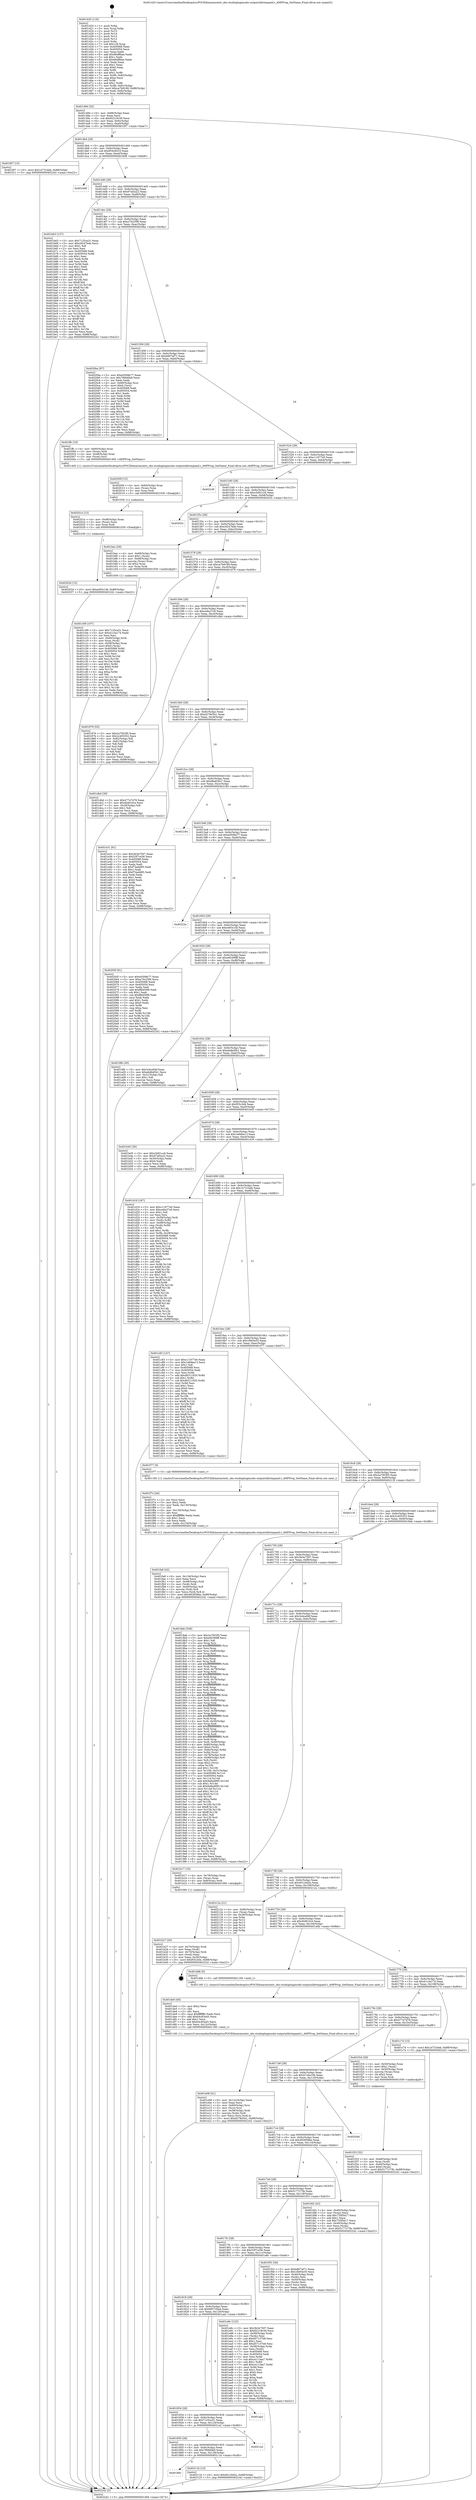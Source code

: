 digraph "0x401420" {
  label = "0x401420 (/mnt/c/Users/mathe/Desktop/tcc/POCII/binaries/extr_obs-studiopluginsobs-outputslibrtmpamf.c_AMFProp_SetName_Final-ollvm.out::main(0))"
  labelloc = "t"
  node[shape=record]

  Entry [label="",width=0.3,height=0.3,shape=circle,fillcolor=black,style=filled]
  "0x401494" [label="{
     0x401494 [32]\l
     | [instrs]\l
     &nbsp;&nbsp;0x401494 \<+6\>: mov -0x88(%rbp),%eax\l
     &nbsp;&nbsp;0x40149a \<+2\>: mov %eax,%ecx\l
     &nbsp;&nbsp;0x40149c \<+6\>: sub $0x92219c39,%ecx\l
     &nbsp;&nbsp;0x4014a2 \<+6\>: mov %eax,-0x9c(%rbp)\l
     &nbsp;&nbsp;0x4014a8 \<+6\>: mov %ecx,-0xa0(%rbp)\l
     &nbsp;&nbsp;0x4014ae \<+6\>: je 0000000000401f07 \<main+0xae7\>\l
  }"]
  "0x401f07" [label="{
     0x401f07 [15]\l
     | [instrs]\l
     &nbsp;&nbsp;0x401f07 \<+10\>: movl $0x1e731beb,-0x88(%rbp)\l
     &nbsp;&nbsp;0x401f11 \<+5\>: jmp 0000000000402242 \<main+0xe22\>\l
  }"]
  "0x4014b4" [label="{
     0x4014b4 [28]\l
     | [instrs]\l
     &nbsp;&nbsp;0x4014b4 \<+5\>: jmp 00000000004014b9 \<main+0x99\>\l
     &nbsp;&nbsp;0x4014b9 \<+6\>: mov -0x9c(%rbp),%eax\l
     &nbsp;&nbsp;0x4014bf \<+5\>: sub $0x954c8410,%eax\l
     &nbsp;&nbsp;0x4014c4 \<+6\>: mov %eax,-0xa4(%rbp)\l
     &nbsp;&nbsp;0x4014ca \<+6\>: je 0000000000401b08 \<main+0x6e8\>\l
  }"]
  Exit [label="",width=0.3,height=0.3,shape=circle,fillcolor=black,style=filled,peripheries=2]
  "0x401b08" [label="{
     0x401b08\l
  }", style=dashed]
  "0x4014d0" [label="{
     0x4014d0 [28]\l
     | [instrs]\l
     &nbsp;&nbsp;0x4014d0 \<+5\>: jmp 00000000004014d5 \<main+0xb5\>\l
     &nbsp;&nbsp;0x4014d5 \<+6\>: mov -0x9c(%rbp),%eax\l
     &nbsp;&nbsp;0x4014db \<+5\>: sub $0x97af2a22,%eax\l
     &nbsp;&nbsp;0x4014e0 \<+6\>: mov %eax,-0xa8(%rbp)\l
     &nbsp;&nbsp;0x4014e6 \<+6\>: je 0000000000401b63 \<main+0x743\>\l
  }"]
  "0x40186c" [label="{
     0x40186c\l
  }", style=dashed]
  "0x401b63" [label="{
     0x401b63 [137]\l
     | [instrs]\l
     &nbsp;&nbsp;0x401b63 \<+5\>: mov $0x7125ce31,%eax\l
     &nbsp;&nbsp;0x401b68 \<+5\>: mov $0xc9247bde,%ecx\l
     &nbsp;&nbsp;0x401b6d \<+2\>: mov $0x1,%dl\l
     &nbsp;&nbsp;0x401b6f \<+2\>: xor %esi,%esi\l
     &nbsp;&nbsp;0x401b71 \<+7\>: mov 0x405068,%edi\l
     &nbsp;&nbsp;0x401b78 \<+8\>: mov 0x405054,%r8d\l
     &nbsp;&nbsp;0x401b80 \<+3\>: sub $0x1,%esi\l
     &nbsp;&nbsp;0x401b83 \<+3\>: mov %edi,%r9d\l
     &nbsp;&nbsp;0x401b86 \<+3\>: add %esi,%r9d\l
     &nbsp;&nbsp;0x401b89 \<+4\>: imul %r9d,%edi\l
     &nbsp;&nbsp;0x401b8d \<+3\>: and $0x1,%edi\l
     &nbsp;&nbsp;0x401b90 \<+3\>: cmp $0x0,%edi\l
     &nbsp;&nbsp;0x401b93 \<+4\>: sete %r10b\l
     &nbsp;&nbsp;0x401b97 \<+4\>: cmp $0xa,%r8d\l
     &nbsp;&nbsp;0x401b9b \<+4\>: setl %r11b\l
     &nbsp;&nbsp;0x401b9f \<+3\>: mov %r10b,%bl\l
     &nbsp;&nbsp;0x401ba2 \<+3\>: xor $0xff,%bl\l
     &nbsp;&nbsp;0x401ba5 \<+3\>: mov %r11b,%r14b\l
     &nbsp;&nbsp;0x401ba8 \<+4\>: xor $0xff,%r14b\l
     &nbsp;&nbsp;0x401bac \<+3\>: xor $0x1,%dl\l
     &nbsp;&nbsp;0x401baf \<+3\>: mov %bl,%r15b\l
     &nbsp;&nbsp;0x401bb2 \<+4\>: and $0xff,%r15b\l
     &nbsp;&nbsp;0x401bb6 \<+3\>: and %dl,%r10b\l
     &nbsp;&nbsp;0x401bb9 \<+3\>: mov %r14b,%r12b\l
     &nbsp;&nbsp;0x401bbc \<+4\>: and $0xff,%r12b\l
     &nbsp;&nbsp;0x401bc0 \<+3\>: and %dl,%r11b\l
     &nbsp;&nbsp;0x401bc3 \<+3\>: or %r10b,%r15b\l
     &nbsp;&nbsp;0x401bc6 \<+3\>: or %r11b,%r12b\l
     &nbsp;&nbsp;0x401bc9 \<+3\>: xor %r12b,%r15b\l
     &nbsp;&nbsp;0x401bcc \<+3\>: or %r14b,%bl\l
     &nbsp;&nbsp;0x401bcf \<+3\>: xor $0xff,%bl\l
     &nbsp;&nbsp;0x401bd2 \<+3\>: or $0x1,%dl\l
     &nbsp;&nbsp;0x401bd5 \<+2\>: and %dl,%bl\l
     &nbsp;&nbsp;0x401bd7 \<+3\>: or %bl,%r15b\l
     &nbsp;&nbsp;0x401bda \<+4\>: test $0x1,%r15b\l
     &nbsp;&nbsp;0x401bde \<+3\>: cmovne %ecx,%eax\l
     &nbsp;&nbsp;0x401be1 \<+6\>: mov %eax,-0x88(%rbp)\l
     &nbsp;&nbsp;0x401be7 \<+5\>: jmp 0000000000402242 \<main+0xe22\>\l
  }"]
  "0x4014ec" [label="{
     0x4014ec [28]\l
     | [instrs]\l
     &nbsp;&nbsp;0x4014ec \<+5\>: jmp 00000000004014f1 \<main+0xd1\>\l
     &nbsp;&nbsp;0x4014f1 \<+6\>: mov -0x9c(%rbp),%eax\l
     &nbsp;&nbsp;0x4014f7 \<+5\>: sub $0xa70c25f6,%eax\l
     &nbsp;&nbsp;0x4014fc \<+6\>: mov %eax,-0xac(%rbp)\l
     &nbsp;&nbsp;0x401502 \<+6\>: je 00000000004020ba \<main+0xc9a\>\l
  }"]
  "0x40211b" [label="{
     0x40211b [15]\l
     | [instrs]\l
     &nbsp;&nbsp;0x40211b \<+10\>: movl $0x401c0d2a,-0x88(%rbp)\l
     &nbsp;&nbsp;0x402125 \<+5\>: jmp 0000000000402242 \<main+0xe22\>\l
  }"]
  "0x4020ba" [label="{
     0x4020ba [97]\l
     | [instrs]\l
     &nbsp;&nbsp;0x4020ba \<+5\>: mov $0xe0508e77,%eax\l
     &nbsp;&nbsp;0x4020bf \<+5\>: mov $0x789b6fa9,%ecx\l
     &nbsp;&nbsp;0x4020c4 \<+2\>: xor %edx,%edx\l
     &nbsp;&nbsp;0x4020c6 \<+4\>: mov -0x80(%rbp),%rsi\l
     &nbsp;&nbsp;0x4020ca \<+6\>: movl $0x0,(%rsi)\l
     &nbsp;&nbsp;0x4020d0 \<+7\>: mov 0x405068,%edi\l
     &nbsp;&nbsp;0x4020d7 \<+8\>: mov 0x405054,%r8d\l
     &nbsp;&nbsp;0x4020df \<+3\>: sub $0x1,%edx\l
     &nbsp;&nbsp;0x4020e2 \<+3\>: mov %edi,%r9d\l
     &nbsp;&nbsp;0x4020e5 \<+3\>: add %edx,%r9d\l
     &nbsp;&nbsp;0x4020e8 \<+4\>: imul %r9d,%edi\l
     &nbsp;&nbsp;0x4020ec \<+3\>: and $0x1,%edi\l
     &nbsp;&nbsp;0x4020ef \<+3\>: cmp $0x0,%edi\l
     &nbsp;&nbsp;0x4020f2 \<+4\>: sete %r10b\l
     &nbsp;&nbsp;0x4020f6 \<+4\>: cmp $0xa,%r8d\l
     &nbsp;&nbsp;0x4020fa \<+4\>: setl %r11b\l
     &nbsp;&nbsp;0x4020fe \<+3\>: mov %r10b,%bl\l
     &nbsp;&nbsp;0x402101 \<+3\>: and %r11b,%bl\l
     &nbsp;&nbsp;0x402104 \<+3\>: xor %r11b,%r10b\l
     &nbsp;&nbsp;0x402107 \<+3\>: or %r10b,%bl\l
     &nbsp;&nbsp;0x40210a \<+3\>: test $0x1,%bl\l
     &nbsp;&nbsp;0x40210d \<+3\>: cmovne %ecx,%eax\l
     &nbsp;&nbsp;0x402110 \<+6\>: mov %eax,-0x88(%rbp)\l
     &nbsp;&nbsp;0x402116 \<+5\>: jmp 0000000000402242 \<main+0xe22\>\l
  }"]
  "0x401508" [label="{
     0x401508 [28]\l
     | [instrs]\l
     &nbsp;&nbsp;0x401508 \<+5\>: jmp 000000000040150d \<main+0xed\>\l
     &nbsp;&nbsp;0x40150d \<+6\>: mov -0x9c(%rbp),%eax\l
     &nbsp;&nbsp;0x401513 \<+5\>: sub $0xb807af71,%eax\l
     &nbsp;&nbsp;0x401518 \<+6\>: mov %eax,-0xb0(%rbp)\l
     &nbsp;&nbsp;0x40151e \<+6\>: je 0000000000401ffc \<main+0xbdc\>\l
  }"]
  "0x401850" [label="{
     0x401850 [28]\l
     | [instrs]\l
     &nbsp;&nbsp;0x401850 \<+5\>: jmp 0000000000401855 \<main+0x435\>\l
     &nbsp;&nbsp;0x401855 \<+6\>: mov -0x9c(%rbp),%eax\l
     &nbsp;&nbsp;0x40185b \<+5\>: sub $0x789b6fa9,%eax\l
     &nbsp;&nbsp;0x401860 \<+6\>: mov %eax,-0x128(%rbp)\l
     &nbsp;&nbsp;0x401866 \<+6\>: je 000000000040211b \<main+0xcfb\>\l
  }"]
  "0x401ffc" [label="{
     0x401ffc [19]\l
     | [instrs]\l
     &nbsp;&nbsp;0x401ffc \<+4\>: mov -0x60(%rbp),%rax\l
     &nbsp;&nbsp;0x402000 \<+3\>: mov (%rax),%rdi\l
     &nbsp;&nbsp;0x402003 \<+4\>: mov -0x48(%rbp),%rax\l
     &nbsp;&nbsp;0x402007 \<+3\>: mov (%rax),%rsi\l
     &nbsp;&nbsp;0x40200a \<+5\>: call 0000000000401400 \<AMFProp_SetName\>\l
     | [calls]\l
     &nbsp;&nbsp;0x401400 \{1\} (/mnt/c/Users/mathe/Desktop/tcc/POCII/binaries/extr_obs-studiopluginsobs-outputslibrtmpamf.c_AMFProp_SetName_Final-ollvm.out::AMFProp_SetName)\l
  }"]
  "0x401524" [label="{
     0x401524 [28]\l
     | [instrs]\l
     &nbsp;&nbsp;0x401524 \<+5\>: jmp 0000000000401529 \<main+0x109\>\l
     &nbsp;&nbsp;0x401529 \<+6\>: mov -0x9c(%rbp),%eax\l
     &nbsp;&nbsp;0x40152f \<+5\>: sub $0xc11977e0,%eax\l
     &nbsp;&nbsp;0x401534 \<+6\>: mov %eax,-0xb4(%rbp)\l
     &nbsp;&nbsp;0x40153a \<+6\>: je 00000000004021df \<main+0xdbf\>\l
  }"]
  "0x4021a2" [label="{
     0x4021a2\l
  }", style=dashed]
  "0x4021df" [label="{
     0x4021df\l
  }", style=dashed]
  "0x401540" [label="{
     0x401540 [28]\l
     | [instrs]\l
     &nbsp;&nbsp;0x401540 \<+5\>: jmp 0000000000401545 \<main+0x125\>\l
     &nbsp;&nbsp;0x401545 \<+6\>: mov -0x9c(%rbp),%eax\l
     &nbsp;&nbsp;0x40154b \<+5\>: sub $0xc5d01cc6,%eax\l
     &nbsp;&nbsp;0x401550 \<+6\>: mov %eax,-0xb8(%rbp)\l
     &nbsp;&nbsp;0x401556 \<+6\>: je 000000000040203c \<main+0xc1c\>\l
  }"]
  "0x401834" [label="{
     0x401834 [28]\l
     | [instrs]\l
     &nbsp;&nbsp;0x401834 \<+5\>: jmp 0000000000401839 \<main+0x419\>\l
     &nbsp;&nbsp;0x401839 \<+6\>: mov -0x9c(%rbp),%eax\l
     &nbsp;&nbsp;0x40183f \<+5\>: sub $0x7125ce31,%eax\l
     &nbsp;&nbsp;0x401844 \<+6\>: mov %eax,-0x124(%rbp)\l
     &nbsp;&nbsp;0x40184a \<+6\>: je 00000000004021a2 \<main+0xd82\>\l
  }"]
  "0x40203c" [label="{
     0x40203c\l
  }", style=dashed]
  "0x40155c" [label="{
     0x40155c [28]\l
     | [instrs]\l
     &nbsp;&nbsp;0x40155c \<+5\>: jmp 0000000000401561 \<main+0x141\>\l
     &nbsp;&nbsp;0x401561 \<+6\>: mov -0x9c(%rbp),%eax\l
     &nbsp;&nbsp;0x401567 \<+5\>: sub $0xc9247bde,%eax\l
     &nbsp;&nbsp;0x40156c \<+6\>: mov %eax,-0xbc(%rbp)\l
     &nbsp;&nbsp;0x401572 \<+6\>: je 0000000000401bec \<main+0x7cc\>\l
  }"]
  "0x401aa2" [label="{
     0x401aa2\l
  }", style=dashed]
  "0x401bec" [label="{
     0x401bec [29]\l
     | [instrs]\l
     &nbsp;&nbsp;0x401bec \<+4\>: mov -0x68(%rbp),%rax\l
     &nbsp;&nbsp;0x401bf0 \<+6\>: movl $0x1,(%rax)\l
     &nbsp;&nbsp;0x401bf6 \<+4\>: mov -0x68(%rbp),%rax\l
     &nbsp;&nbsp;0x401bfa \<+3\>: movslq (%rax),%rax\l
     &nbsp;&nbsp;0x401bfd \<+4\>: shl $0x2,%rax\l
     &nbsp;&nbsp;0x401c01 \<+3\>: mov %rax,%rdi\l
     &nbsp;&nbsp;0x401c04 \<+5\>: call 0000000000401050 \<malloc@plt\>\l
     | [calls]\l
     &nbsp;&nbsp;0x401050 \{1\} (unknown)\l
  }"]
  "0x401578" [label="{
     0x401578 [28]\l
     | [instrs]\l
     &nbsp;&nbsp;0x401578 \<+5\>: jmp 000000000040157d \<main+0x15d\>\l
     &nbsp;&nbsp;0x40157d \<+6\>: mov -0x9c(%rbp),%eax\l
     &nbsp;&nbsp;0x401583 \<+5\>: sub $0xca7b9189,%eax\l
     &nbsp;&nbsp;0x401588 \<+6\>: mov %eax,-0xc0(%rbp)\l
     &nbsp;&nbsp;0x40158e \<+6\>: je 0000000000401876 \<main+0x456\>\l
  }"]
  "0x40202d" [label="{
     0x40202d [15]\l
     | [instrs]\l
     &nbsp;&nbsp;0x40202d \<+10\>: movl $0xe493c1fd,-0x88(%rbp)\l
     &nbsp;&nbsp;0x402037 \<+5\>: jmp 0000000000402242 \<main+0xe22\>\l
  }"]
  "0x401876" [label="{
     0x401876 [53]\l
     | [instrs]\l
     &nbsp;&nbsp;0x401876 \<+5\>: mov $0x2a7953f5,%eax\l
     &nbsp;&nbsp;0x40187b \<+5\>: mov $0x2c405352,%ecx\l
     &nbsp;&nbsp;0x401880 \<+6\>: mov -0x82(%rbp),%dl\l
     &nbsp;&nbsp;0x401886 \<+7\>: mov -0x81(%rbp),%sil\l
     &nbsp;&nbsp;0x40188d \<+3\>: mov %dl,%dil\l
     &nbsp;&nbsp;0x401890 \<+3\>: and %sil,%dil\l
     &nbsp;&nbsp;0x401893 \<+3\>: xor %sil,%dl\l
     &nbsp;&nbsp;0x401896 \<+3\>: or %dl,%dil\l
     &nbsp;&nbsp;0x401899 \<+4\>: test $0x1,%dil\l
     &nbsp;&nbsp;0x40189d \<+3\>: cmovne %ecx,%eax\l
     &nbsp;&nbsp;0x4018a0 \<+6\>: mov %eax,-0x88(%rbp)\l
     &nbsp;&nbsp;0x4018a6 \<+5\>: jmp 0000000000402242 \<main+0xe22\>\l
  }"]
  "0x401594" [label="{
     0x401594 [28]\l
     | [instrs]\l
     &nbsp;&nbsp;0x401594 \<+5\>: jmp 0000000000401599 \<main+0x179\>\l
     &nbsp;&nbsp;0x401599 \<+6\>: mov -0x9c(%rbp),%eax\l
     &nbsp;&nbsp;0x40159f \<+5\>: sub $0xce6a37c6,%eax\l
     &nbsp;&nbsp;0x4015a4 \<+6\>: mov %eax,-0xc4(%rbp)\l
     &nbsp;&nbsp;0x4015aa \<+6\>: je 0000000000401dbd \<main+0x99d\>\l
  }"]
  "0x402242" [label="{
     0x402242 [5]\l
     | [instrs]\l
     &nbsp;&nbsp;0x402242 \<+5\>: jmp 0000000000401494 \<main+0x74\>\l
  }"]
  "0x401420" [label="{
     0x401420 [116]\l
     | [instrs]\l
     &nbsp;&nbsp;0x401420 \<+1\>: push %rbp\l
     &nbsp;&nbsp;0x401421 \<+3\>: mov %rsp,%rbp\l
     &nbsp;&nbsp;0x401424 \<+2\>: push %r15\l
     &nbsp;&nbsp;0x401426 \<+2\>: push %r14\l
     &nbsp;&nbsp;0x401428 \<+2\>: push %r13\l
     &nbsp;&nbsp;0x40142a \<+2\>: push %r12\l
     &nbsp;&nbsp;0x40142c \<+1\>: push %rbx\l
     &nbsp;&nbsp;0x40142d \<+7\>: sub $0x128,%rsp\l
     &nbsp;&nbsp;0x401434 \<+7\>: mov 0x405068,%eax\l
     &nbsp;&nbsp;0x40143b \<+7\>: mov 0x405054,%ecx\l
     &nbsp;&nbsp;0x401442 \<+2\>: mov %eax,%edx\l
     &nbsp;&nbsp;0x401444 \<+6\>: add $0x66dff4ae,%edx\l
     &nbsp;&nbsp;0x40144a \<+3\>: sub $0x1,%edx\l
     &nbsp;&nbsp;0x40144d \<+6\>: sub $0x66dff4ae,%edx\l
     &nbsp;&nbsp;0x401453 \<+3\>: imul %edx,%eax\l
     &nbsp;&nbsp;0x401456 \<+3\>: and $0x1,%eax\l
     &nbsp;&nbsp;0x401459 \<+3\>: cmp $0x0,%eax\l
     &nbsp;&nbsp;0x40145c \<+4\>: sete %r8b\l
     &nbsp;&nbsp;0x401460 \<+4\>: and $0x1,%r8b\l
     &nbsp;&nbsp;0x401464 \<+7\>: mov %r8b,-0x82(%rbp)\l
     &nbsp;&nbsp;0x40146b \<+3\>: cmp $0xa,%ecx\l
     &nbsp;&nbsp;0x40146e \<+4\>: setl %r8b\l
     &nbsp;&nbsp;0x401472 \<+4\>: and $0x1,%r8b\l
     &nbsp;&nbsp;0x401476 \<+7\>: mov %r8b,-0x81(%rbp)\l
     &nbsp;&nbsp;0x40147d \<+10\>: movl $0xca7b9189,-0x88(%rbp)\l
     &nbsp;&nbsp;0x401487 \<+6\>: mov %edi,-0x8c(%rbp)\l
     &nbsp;&nbsp;0x40148d \<+7\>: mov %rsi,-0x98(%rbp)\l
  }"]
  "0x40201e" [label="{
     0x40201e [15]\l
     | [instrs]\l
     &nbsp;&nbsp;0x40201e \<+4\>: mov -0x48(%rbp),%rax\l
     &nbsp;&nbsp;0x402022 \<+3\>: mov (%rax),%rax\l
     &nbsp;&nbsp;0x402025 \<+3\>: mov %rax,%rdi\l
     &nbsp;&nbsp;0x402028 \<+5\>: call 0000000000401030 \<free@plt\>\l
     | [calls]\l
     &nbsp;&nbsp;0x401030 \{1\} (unknown)\l
  }"]
  "0x401dbd" [label="{
     0x401dbd [30]\l
     | [instrs]\l
     &nbsp;&nbsp;0x401dbd \<+5\>: mov $0x477e7d78,%eax\l
     &nbsp;&nbsp;0x401dc2 \<+5\>: mov $0x40d01fc4,%ecx\l
     &nbsp;&nbsp;0x401dc7 \<+3\>: mov -0x29(%rbp),%dl\l
     &nbsp;&nbsp;0x401dca \<+3\>: test $0x1,%dl\l
     &nbsp;&nbsp;0x401dcd \<+3\>: cmovne %ecx,%eax\l
     &nbsp;&nbsp;0x401dd0 \<+6\>: mov %eax,-0x88(%rbp)\l
     &nbsp;&nbsp;0x401dd6 \<+5\>: jmp 0000000000402242 \<main+0xe22\>\l
  }"]
  "0x4015b0" [label="{
     0x4015b0 [28]\l
     | [instrs]\l
     &nbsp;&nbsp;0x4015b0 \<+5\>: jmp 00000000004015b5 \<main+0x195\>\l
     &nbsp;&nbsp;0x4015b5 \<+6\>: mov -0x9c(%rbp),%eax\l
     &nbsp;&nbsp;0x4015bb \<+5\>: sub $0xd278d341,%eax\l
     &nbsp;&nbsp;0x4015c0 \<+6\>: mov %eax,-0xc8(%rbp)\l
     &nbsp;&nbsp;0x4015c6 \<+6\>: je 0000000000401e31 \<main+0xa11\>\l
  }"]
  "0x40200f" [label="{
     0x40200f [15]\l
     | [instrs]\l
     &nbsp;&nbsp;0x40200f \<+4\>: mov -0x60(%rbp),%rax\l
     &nbsp;&nbsp;0x402013 \<+3\>: mov (%rax),%rax\l
     &nbsp;&nbsp;0x402016 \<+3\>: mov %rax,%rdi\l
     &nbsp;&nbsp;0x402019 \<+5\>: call 0000000000401030 \<free@plt\>\l
     | [calls]\l
     &nbsp;&nbsp;0x401030 \{1\} (unknown)\l
  }"]
  "0x401e31" [label="{
     0x401e31 [91]\l
     | [instrs]\l
     &nbsp;&nbsp;0x401e31 \<+5\>: mov $0x3b3e7597,%eax\l
     &nbsp;&nbsp;0x401e36 \<+5\>: mov $0x53f7c436,%ecx\l
     &nbsp;&nbsp;0x401e3b \<+7\>: mov 0x405068,%edx\l
     &nbsp;&nbsp;0x401e42 \<+7\>: mov 0x405054,%esi\l
     &nbsp;&nbsp;0x401e49 \<+2\>: mov %edx,%edi\l
     &nbsp;&nbsp;0x401e4b \<+6\>: sub $0xf74add95,%edi\l
     &nbsp;&nbsp;0x401e51 \<+3\>: sub $0x1,%edi\l
     &nbsp;&nbsp;0x401e54 \<+6\>: add $0xf74add95,%edi\l
     &nbsp;&nbsp;0x401e5a \<+3\>: imul %edi,%edx\l
     &nbsp;&nbsp;0x401e5d \<+3\>: and $0x1,%edx\l
     &nbsp;&nbsp;0x401e60 \<+3\>: cmp $0x0,%edx\l
     &nbsp;&nbsp;0x401e63 \<+4\>: sete %r8b\l
     &nbsp;&nbsp;0x401e67 \<+3\>: cmp $0xa,%esi\l
     &nbsp;&nbsp;0x401e6a \<+4\>: setl %r9b\l
     &nbsp;&nbsp;0x401e6e \<+3\>: mov %r8b,%r10b\l
     &nbsp;&nbsp;0x401e71 \<+3\>: and %r9b,%r10b\l
     &nbsp;&nbsp;0x401e74 \<+3\>: xor %r9b,%r8b\l
     &nbsp;&nbsp;0x401e77 \<+3\>: or %r8b,%r10b\l
     &nbsp;&nbsp;0x401e7a \<+4\>: test $0x1,%r10b\l
     &nbsp;&nbsp;0x401e7e \<+3\>: cmovne %ecx,%eax\l
     &nbsp;&nbsp;0x401e81 \<+6\>: mov %eax,-0x88(%rbp)\l
     &nbsp;&nbsp;0x401e87 \<+5\>: jmp 0000000000402242 \<main+0xe22\>\l
  }"]
  "0x4015cc" [label="{
     0x4015cc [28]\l
     | [instrs]\l
     &nbsp;&nbsp;0x4015cc \<+5\>: jmp 00000000004015d1 \<main+0x1b1\>\l
     &nbsp;&nbsp;0x4015d1 \<+6\>: mov -0x9c(%rbp),%eax\l
     &nbsp;&nbsp;0x4015d7 \<+5\>: sub $0xd6a63bc7,%eax\l
     &nbsp;&nbsp;0x4015dc \<+6\>: mov %eax,-0xcc(%rbp)\l
     &nbsp;&nbsp;0x4015e2 \<+6\>: je 0000000000402184 \<main+0xd64\>\l
  }"]
  "0x401fa8" [label="{
     0x401fa8 [42]\l
     | [instrs]\l
     &nbsp;&nbsp;0x401fa8 \<+6\>: mov -0x134(%rbp),%ecx\l
     &nbsp;&nbsp;0x401fae \<+3\>: imul %eax,%ecx\l
     &nbsp;&nbsp;0x401fb1 \<+4\>: mov -0x48(%rbp),%rdi\l
     &nbsp;&nbsp;0x401fb5 \<+3\>: mov (%rdi),%rdi\l
     &nbsp;&nbsp;0x401fb8 \<+4\>: mov -0x40(%rbp),%r8\l
     &nbsp;&nbsp;0x401fbc \<+3\>: movslq (%r8),%r8\l
     &nbsp;&nbsp;0x401fbf \<+4\>: mov %ecx,(%rdi,%r8,4)\l
     &nbsp;&nbsp;0x401fc3 \<+10\>: movl $0x492858be,-0x88(%rbp)\l
     &nbsp;&nbsp;0x401fcd \<+5\>: jmp 0000000000402242 \<main+0xe22\>\l
  }"]
  "0x402184" [label="{
     0x402184\l
  }", style=dashed]
  "0x4015e8" [label="{
     0x4015e8 [28]\l
     | [instrs]\l
     &nbsp;&nbsp;0x4015e8 \<+5\>: jmp 00000000004015ed \<main+0x1cd\>\l
     &nbsp;&nbsp;0x4015ed \<+6\>: mov -0x9c(%rbp),%eax\l
     &nbsp;&nbsp;0x4015f3 \<+5\>: sub $0xe0508e77,%eax\l
     &nbsp;&nbsp;0x4015f8 \<+6\>: mov %eax,-0xd0(%rbp)\l
     &nbsp;&nbsp;0x4015fe \<+6\>: je 000000000040222e \<main+0xe0e\>\l
  }"]
  "0x401f7c" [label="{
     0x401f7c [44]\l
     | [instrs]\l
     &nbsp;&nbsp;0x401f7c \<+2\>: xor %ecx,%ecx\l
     &nbsp;&nbsp;0x401f7e \<+5\>: mov $0x2,%edx\l
     &nbsp;&nbsp;0x401f83 \<+6\>: mov %edx,-0x130(%rbp)\l
     &nbsp;&nbsp;0x401f89 \<+1\>: cltd\l
     &nbsp;&nbsp;0x401f8a \<+6\>: mov -0x130(%rbp),%esi\l
     &nbsp;&nbsp;0x401f90 \<+2\>: idiv %esi\l
     &nbsp;&nbsp;0x401f92 \<+6\>: imul $0xfffffffe,%edx,%edx\l
     &nbsp;&nbsp;0x401f98 \<+3\>: sub $0x1,%ecx\l
     &nbsp;&nbsp;0x401f9b \<+2\>: sub %ecx,%edx\l
     &nbsp;&nbsp;0x401f9d \<+6\>: mov %edx,-0x134(%rbp)\l
     &nbsp;&nbsp;0x401fa3 \<+5\>: call 0000000000401160 \<next_i\>\l
     | [calls]\l
     &nbsp;&nbsp;0x401160 \{1\} (/mnt/c/Users/mathe/Desktop/tcc/POCII/binaries/extr_obs-studiopluginsobs-outputslibrtmpamf.c_AMFProp_SetName_Final-ollvm.out::next_i)\l
  }"]
  "0x40222e" [label="{
     0x40222e\l
  }", style=dashed]
  "0x401604" [label="{
     0x401604 [28]\l
     | [instrs]\l
     &nbsp;&nbsp;0x401604 \<+5\>: jmp 0000000000401609 \<main+0x1e9\>\l
     &nbsp;&nbsp;0x401609 \<+6\>: mov -0x9c(%rbp),%eax\l
     &nbsp;&nbsp;0x40160f \<+5\>: sub $0xe493c1fd,%eax\l
     &nbsp;&nbsp;0x401614 \<+6\>: mov %eax,-0xd4(%rbp)\l
     &nbsp;&nbsp;0x40161a \<+6\>: je 000000000040205f \<main+0xc3f\>\l
  }"]
  "0x401f33" [label="{
     0x401f33 [32]\l
     | [instrs]\l
     &nbsp;&nbsp;0x401f33 \<+4\>: mov -0x48(%rbp),%rdi\l
     &nbsp;&nbsp;0x401f37 \<+3\>: mov %rax,(%rdi)\l
     &nbsp;&nbsp;0x401f3a \<+4\>: mov -0x40(%rbp),%rax\l
     &nbsp;&nbsp;0x401f3e \<+6\>: movl $0x0,(%rax)\l
     &nbsp;&nbsp;0x401f44 \<+10\>: movl $0x5177c73b,-0x88(%rbp)\l
     &nbsp;&nbsp;0x401f4e \<+5\>: jmp 0000000000402242 \<main+0xe22\>\l
  }"]
  "0x40205f" [label="{
     0x40205f [91]\l
     | [instrs]\l
     &nbsp;&nbsp;0x40205f \<+5\>: mov $0xe0508e77,%eax\l
     &nbsp;&nbsp;0x402064 \<+5\>: mov $0xa70c25f6,%ecx\l
     &nbsp;&nbsp;0x402069 \<+7\>: mov 0x405068,%edx\l
     &nbsp;&nbsp;0x402070 \<+7\>: mov 0x405054,%esi\l
     &nbsp;&nbsp;0x402077 \<+2\>: mov %edx,%edi\l
     &nbsp;&nbsp;0x402079 \<+6\>: add $0xffd450f6,%edi\l
     &nbsp;&nbsp;0x40207f \<+3\>: sub $0x1,%edi\l
     &nbsp;&nbsp;0x402082 \<+6\>: sub $0xffd450f6,%edi\l
     &nbsp;&nbsp;0x402088 \<+3\>: imul %edi,%edx\l
     &nbsp;&nbsp;0x40208b \<+3\>: and $0x1,%edx\l
     &nbsp;&nbsp;0x40208e \<+3\>: cmp $0x0,%edx\l
     &nbsp;&nbsp;0x402091 \<+4\>: sete %r8b\l
     &nbsp;&nbsp;0x402095 \<+3\>: cmp $0xa,%esi\l
     &nbsp;&nbsp;0x402098 \<+4\>: setl %r9b\l
     &nbsp;&nbsp;0x40209c \<+3\>: mov %r8b,%r10b\l
     &nbsp;&nbsp;0x40209f \<+3\>: and %r9b,%r10b\l
     &nbsp;&nbsp;0x4020a2 \<+3\>: xor %r9b,%r8b\l
     &nbsp;&nbsp;0x4020a5 \<+3\>: or %r8b,%r10b\l
     &nbsp;&nbsp;0x4020a8 \<+4\>: test $0x1,%r10b\l
     &nbsp;&nbsp;0x4020ac \<+3\>: cmovne %ecx,%eax\l
     &nbsp;&nbsp;0x4020af \<+6\>: mov %eax,-0x88(%rbp)\l
     &nbsp;&nbsp;0x4020b5 \<+5\>: jmp 0000000000402242 \<main+0xe22\>\l
  }"]
  "0x401620" [label="{
     0x401620 [28]\l
     | [instrs]\l
     &nbsp;&nbsp;0x401620 \<+5\>: jmp 0000000000401625 \<main+0x205\>\l
     &nbsp;&nbsp;0x401625 \<+6\>: mov -0x9c(%rbp),%eax\l
     &nbsp;&nbsp;0x40162b \<+5\>: sub $0xe60399ff,%eax\l
     &nbsp;&nbsp;0x401630 \<+6\>: mov %eax,-0xd8(%rbp)\l
     &nbsp;&nbsp;0x401636 \<+6\>: je 00000000004019fb \<main+0x5db\>\l
  }"]
  "0x401818" [label="{
     0x401818 [28]\l
     | [instrs]\l
     &nbsp;&nbsp;0x401818 \<+5\>: jmp 000000000040181d \<main+0x3fd\>\l
     &nbsp;&nbsp;0x40181d \<+6\>: mov -0x9c(%rbp),%eax\l
     &nbsp;&nbsp;0x401823 \<+5\>: sub $0x695720a4,%eax\l
     &nbsp;&nbsp;0x401828 \<+6\>: mov %eax,-0x120(%rbp)\l
     &nbsp;&nbsp;0x40182e \<+6\>: je 0000000000401aa2 \<main+0x682\>\l
  }"]
  "0x4019fb" [label="{
     0x4019fb [30]\l
     | [instrs]\l
     &nbsp;&nbsp;0x4019fb \<+5\>: mov $0x3cdce94f,%eax\l
     &nbsp;&nbsp;0x401a00 \<+5\>: mov $0xebdbd5b1,%ecx\l
     &nbsp;&nbsp;0x401a05 \<+3\>: mov -0x31(%rbp),%dl\l
     &nbsp;&nbsp;0x401a08 \<+3\>: test $0x1,%dl\l
     &nbsp;&nbsp;0x401a0b \<+3\>: cmovne %ecx,%eax\l
     &nbsp;&nbsp;0x401a0e \<+6\>: mov %eax,-0x88(%rbp)\l
     &nbsp;&nbsp;0x401a14 \<+5\>: jmp 0000000000402242 \<main+0xe22\>\l
  }"]
  "0x40163c" [label="{
     0x40163c [28]\l
     | [instrs]\l
     &nbsp;&nbsp;0x40163c \<+5\>: jmp 0000000000401641 \<main+0x221\>\l
     &nbsp;&nbsp;0x401641 \<+6\>: mov -0x9c(%rbp),%eax\l
     &nbsp;&nbsp;0x401647 \<+5\>: sub $0xebdbd5b1,%eax\l
     &nbsp;&nbsp;0x40164c \<+6\>: mov %eax,-0xdc(%rbp)\l
     &nbsp;&nbsp;0x401652 \<+6\>: je 0000000000401a19 \<main+0x5f9\>\l
  }"]
  "0x401e8c" [label="{
     0x401e8c [123]\l
     | [instrs]\l
     &nbsp;&nbsp;0x401e8c \<+5\>: mov $0x3b3e7597,%eax\l
     &nbsp;&nbsp;0x401e91 \<+5\>: mov $0x92219c39,%ecx\l
     &nbsp;&nbsp;0x401e96 \<+4\>: mov -0x58(%rbp),%rdx\l
     &nbsp;&nbsp;0x401e9a \<+2\>: mov (%rdx),%esi\l
     &nbsp;&nbsp;0x401e9c \<+6\>: sub $0xd57137b8,%esi\l
     &nbsp;&nbsp;0x401ea2 \<+3\>: add $0x1,%esi\l
     &nbsp;&nbsp;0x401ea5 \<+6\>: add $0xd57137b8,%esi\l
     &nbsp;&nbsp;0x401eab \<+4\>: mov -0x58(%rbp),%rdx\l
     &nbsp;&nbsp;0x401eaf \<+2\>: mov %esi,(%rdx)\l
     &nbsp;&nbsp;0x401eb1 \<+7\>: mov 0x405068,%esi\l
     &nbsp;&nbsp;0x401eb8 \<+7\>: mov 0x405054,%edi\l
     &nbsp;&nbsp;0x401ebf \<+3\>: mov %esi,%r8d\l
     &nbsp;&nbsp;0x401ec2 \<+7\>: sub $0xce113aa7,%r8d\l
     &nbsp;&nbsp;0x401ec9 \<+4\>: sub $0x1,%r8d\l
     &nbsp;&nbsp;0x401ecd \<+7\>: add $0xce113aa7,%r8d\l
     &nbsp;&nbsp;0x401ed4 \<+4\>: imul %r8d,%esi\l
     &nbsp;&nbsp;0x401ed8 \<+3\>: and $0x1,%esi\l
     &nbsp;&nbsp;0x401edb \<+3\>: cmp $0x0,%esi\l
     &nbsp;&nbsp;0x401ede \<+4\>: sete %r9b\l
     &nbsp;&nbsp;0x401ee2 \<+3\>: cmp $0xa,%edi\l
     &nbsp;&nbsp;0x401ee5 \<+4\>: setl %r10b\l
     &nbsp;&nbsp;0x401ee9 \<+3\>: mov %r9b,%r11b\l
     &nbsp;&nbsp;0x401eec \<+3\>: and %r10b,%r11b\l
     &nbsp;&nbsp;0x401eef \<+3\>: xor %r10b,%r9b\l
     &nbsp;&nbsp;0x401ef2 \<+3\>: or %r9b,%r11b\l
     &nbsp;&nbsp;0x401ef5 \<+4\>: test $0x1,%r11b\l
     &nbsp;&nbsp;0x401ef9 \<+3\>: cmovne %ecx,%eax\l
     &nbsp;&nbsp;0x401efc \<+6\>: mov %eax,-0x88(%rbp)\l
     &nbsp;&nbsp;0x401f02 \<+5\>: jmp 0000000000402242 \<main+0xe22\>\l
  }"]
  "0x401a19" [label="{
     0x401a19\l
  }", style=dashed]
  "0x401658" [label="{
     0x401658 [28]\l
     | [instrs]\l
     &nbsp;&nbsp;0x401658 \<+5\>: jmp 000000000040165d \<main+0x23d\>\l
     &nbsp;&nbsp;0x40165d \<+6\>: mov -0x9c(%rbp),%eax\l
     &nbsp;&nbsp;0x401663 \<+5\>: sub $0xf55c3d4,%eax\l
     &nbsp;&nbsp;0x401668 \<+6\>: mov %eax,-0xe0(%rbp)\l
     &nbsp;&nbsp;0x40166e \<+6\>: je 0000000000401b45 \<main+0x725\>\l
  }"]
  "0x4017fc" [label="{
     0x4017fc [28]\l
     | [instrs]\l
     &nbsp;&nbsp;0x4017fc \<+5\>: jmp 0000000000401801 \<main+0x3e1\>\l
     &nbsp;&nbsp;0x401801 \<+6\>: mov -0x9c(%rbp),%eax\l
     &nbsp;&nbsp;0x401807 \<+5\>: sub $0x53f7c436,%eax\l
     &nbsp;&nbsp;0x40180c \<+6\>: mov %eax,-0x11c(%rbp)\l
     &nbsp;&nbsp;0x401812 \<+6\>: je 0000000000401e8c \<main+0xa6c\>\l
  }"]
  "0x401b45" [label="{
     0x401b45 [30]\l
     | [instrs]\l
     &nbsp;&nbsp;0x401b45 \<+5\>: mov $0xc5d01cc6,%eax\l
     &nbsp;&nbsp;0x401b4a \<+5\>: mov $0x97af2a22,%ecx\l
     &nbsp;&nbsp;0x401b4f \<+3\>: mov -0x30(%rbp),%edx\l
     &nbsp;&nbsp;0x401b52 \<+3\>: cmp $0x0,%edx\l
     &nbsp;&nbsp;0x401b55 \<+3\>: cmove %ecx,%eax\l
     &nbsp;&nbsp;0x401b58 \<+6\>: mov %eax,-0x88(%rbp)\l
     &nbsp;&nbsp;0x401b5e \<+5\>: jmp 0000000000402242 \<main+0xe22\>\l
  }"]
  "0x401674" [label="{
     0x401674 [28]\l
     | [instrs]\l
     &nbsp;&nbsp;0x401674 \<+5\>: jmp 0000000000401679 \<main+0x259\>\l
     &nbsp;&nbsp;0x401679 \<+6\>: mov -0x9c(%rbp),%eax\l
     &nbsp;&nbsp;0x40167f \<+5\>: sub $0x1e66ba13,%eax\l
     &nbsp;&nbsp;0x401684 \<+6\>: mov %eax,-0xe4(%rbp)\l
     &nbsp;&nbsp;0x40168a \<+6\>: je 0000000000401d16 \<main+0x8f6\>\l
  }"]
  "0x401f53" [label="{
     0x401f53 [36]\l
     | [instrs]\l
     &nbsp;&nbsp;0x401f53 \<+5\>: mov $0xb807af71,%eax\l
     &nbsp;&nbsp;0x401f58 \<+5\>: mov $0x1fb93e35,%ecx\l
     &nbsp;&nbsp;0x401f5d \<+4\>: mov -0x40(%rbp),%rdx\l
     &nbsp;&nbsp;0x401f61 \<+2\>: mov (%rdx),%esi\l
     &nbsp;&nbsp;0x401f63 \<+4\>: mov -0x50(%rbp),%rdx\l
     &nbsp;&nbsp;0x401f67 \<+2\>: cmp (%rdx),%esi\l
     &nbsp;&nbsp;0x401f69 \<+3\>: cmovl %ecx,%eax\l
     &nbsp;&nbsp;0x401f6c \<+6\>: mov %eax,-0x88(%rbp)\l
     &nbsp;&nbsp;0x401f72 \<+5\>: jmp 0000000000402242 \<main+0xe22\>\l
  }"]
  "0x401d16" [label="{
     0x401d16 [167]\l
     | [instrs]\l
     &nbsp;&nbsp;0x401d16 \<+5\>: mov $0xc11977e0,%eax\l
     &nbsp;&nbsp;0x401d1b \<+5\>: mov $0xce6a37c6,%ecx\l
     &nbsp;&nbsp;0x401d20 \<+2\>: mov $0x1,%dl\l
     &nbsp;&nbsp;0x401d22 \<+2\>: xor %esi,%esi\l
     &nbsp;&nbsp;0x401d24 \<+4\>: mov -0x58(%rbp),%rdi\l
     &nbsp;&nbsp;0x401d28 \<+3\>: mov (%rdi),%r8d\l
     &nbsp;&nbsp;0x401d2b \<+4\>: mov -0x68(%rbp),%rdi\l
     &nbsp;&nbsp;0x401d2f \<+3\>: cmp (%rdi),%r8d\l
     &nbsp;&nbsp;0x401d32 \<+4\>: setl %r9b\l
     &nbsp;&nbsp;0x401d36 \<+4\>: and $0x1,%r9b\l
     &nbsp;&nbsp;0x401d3a \<+4\>: mov %r9b,-0x29(%rbp)\l
     &nbsp;&nbsp;0x401d3e \<+8\>: mov 0x405068,%r8d\l
     &nbsp;&nbsp;0x401d46 \<+8\>: mov 0x405054,%r10d\l
     &nbsp;&nbsp;0x401d4e \<+3\>: sub $0x1,%esi\l
     &nbsp;&nbsp;0x401d51 \<+3\>: mov %r8d,%r11d\l
     &nbsp;&nbsp;0x401d54 \<+3\>: add %esi,%r11d\l
     &nbsp;&nbsp;0x401d57 \<+4\>: imul %r11d,%r8d\l
     &nbsp;&nbsp;0x401d5b \<+4\>: and $0x1,%r8d\l
     &nbsp;&nbsp;0x401d5f \<+4\>: cmp $0x0,%r8d\l
     &nbsp;&nbsp;0x401d63 \<+4\>: sete %r9b\l
     &nbsp;&nbsp;0x401d67 \<+4\>: cmp $0xa,%r10d\l
     &nbsp;&nbsp;0x401d6b \<+3\>: setl %bl\l
     &nbsp;&nbsp;0x401d6e \<+3\>: mov %r9b,%r14b\l
     &nbsp;&nbsp;0x401d71 \<+4\>: xor $0xff,%r14b\l
     &nbsp;&nbsp;0x401d75 \<+3\>: mov %bl,%r15b\l
     &nbsp;&nbsp;0x401d78 \<+4\>: xor $0xff,%r15b\l
     &nbsp;&nbsp;0x401d7c \<+3\>: xor $0x1,%dl\l
     &nbsp;&nbsp;0x401d7f \<+3\>: mov %r14b,%r12b\l
     &nbsp;&nbsp;0x401d82 \<+4\>: and $0xff,%r12b\l
     &nbsp;&nbsp;0x401d86 \<+3\>: and %dl,%r9b\l
     &nbsp;&nbsp;0x401d89 \<+3\>: mov %r15b,%r13b\l
     &nbsp;&nbsp;0x401d8c \<+4\>: and $0xff,%r13b\l
     &nbsp;&nbsp;0x401d90 \<+2\>: and %dl,%bl\l
     &nbsp;&nbsp;0x401d92 \<+3\>: or %r9b,%r12b\l
     &nbsp;&nbsp;0x401d95 \<+3\>: or %bl,%r13b\l
     &nbsp;&nbsp;0x401d98 \<+3\>: xor %r13b,%r12b\l
     &nbsp;&nbsp;0x401d9b \<+3\>: or %r15b,%r14b\l
     &nbsp;&nbsp;0x401d9e \<+4\>: xor $0xff,%r14b\l
     &nbsp;&nbsp;0x401da2 \<+3\>: or $0x1,%dl\l
     &nbsp;&nbsp;0x401da5 \<+3\>: and %dl,%r14b\l
     &nbsp;&nbsp;0x401da8 \<+3\>: or %r14b,%r12b\l
     &nbsp;&nbsp;0x401dab \<+4\>: test $0x1,%r12b\l
     &nbsp;&nbsp;0x401daf \<+3\>: cmovne %ecx,%eax\l
     &nbsp;&nbsp;0x401db2 \<+6\>: mov %eax,-0x88(%rbp)\l
     &nbsp;&nbsp;0x401db8 \<+5\>: jmp 0000000000402242 \<main+0xe22\>\l
  }"]
  "0x401690" [label="{
     0x401690 [28]\l
     | [instrs]\l
     &nbsp;&nbsp;0x401690 \<+5\>: jmp 0000000000401695 \<main+0x275\>\l
     &nbsp;&nbsp;0x401695 \<+6\>: mov -0x9c(%rbp),%eax\l
     &nbsp;&nbsp;0x40169b \<+5\>: sub $0x1e731beb,%eax\l
     &nbsp;&nbsp;0x4016a0 \<+6\>: mov %eax,-0xe8(%rbp)\l
     &nbsp;&nbsp;0x4016a6 \<+6\>: je 0000000000401c83 \<main+0x863\>\l
  }"]
  "0x4017e0" [label="{
     0x4017e0 [28]\l
     | [instrs]\l
     &nbsp;&nbsp;0x4017e0 \<+5\>: jmp 00000000004017e5 \<main+0x3c5\>\l
     &nbsp;&nbsp;0x4017e5 \<+6\>: mov -0x9c(%rbp),%eax\l
     &nbsp;&nbsp;0x4017eb \<+5\>: sub $0x5177c73b,%eax\l
     &nbsp;&nbsp;0x4017f0 \<+6\>: mov %eax,-0x118(%rbp)\l
     &nbsp;&nbsp;0x4017f6 \<+6\>: je 0000000000401f53 \<main+0xb33\>\l
  }"]
  "0x401c83" [label="{
     0x401c83 [147]\l
     | [instrs]\l
     &nbsp;&nbsp;0x401c83 \<+5\>: mov $0xc11977e0,%eax\l
     &nbsp;&nbsp;0x401c88 \<+5\>: mov $0x1e66ba13,%ecx\l
     &nbsp;&nbsp;0x401c8d \<+2\>: mov $0x1,%dl\l
     &nbsp;&nbsp;0x401c8f \<+7\>: mov 0x405068,%esi\l
     &nbsp;&nbsp;0x401c96 \<+7\>: mov 0x405054,%edi\l
     &nbsp;&nbsp;0x401c9d \<+3\>: mov %esi,%r8d\l
     &nbsp;&nbsp;0x401ca0 \<+7\>: add $0x46311920,%r8d\l
     &nbsp;&nbsp;0x401ca7 \<+4\>: sub $0x1,%r8d\l
     &nbsp;&nbsp;0x401cab \<+7\>: sub $0x46311920,%r8d\l
     &nbsp;&nbsp;0x401cb2 \<+4\>: imul %r8d,%esi\l
     &nbsp;&nbsp;0x401cb6 \<+3\>: and $0x1,%esi\l
     &nbsp;&nbsp;0x401cb9 \<+3\>: cmp $0x0,%esi\l
     &nbsp;&nbsp;0x401cbc \<+4\>: sete %r9b\l
     &nbsp;&nbsp;0x401cc0 \<+3\>: cmp $0xa,%edi\l
     &nbsp;&nbsp;0x401cc3 \<+4\>: setl %r10b\l
     &nbsp;&nbsp;0x401cc7 \<+3\>: mov %r9b,%r11b\l
     &nbsp;&nbsp;0x401cca \<+4\>: xor $0xff,%r11b\l
     &nbsp;&nbsp;0x401cce \<+3\>: mov %r10b,%bl\l
     &nbsp;&nbsp;0x401cd1 \<+3\>: xor $0xff,%bl\l
     &nbsp;&nbsp;0x401cd4 \<+3\>: xor $0x1,%dl\l
     &nbsp;&nbsp;0x401cd7 \<+3\>: mov %r11b,%r14b\l
     &nbsp;&nbsp;0x401cda \<+4\>: and $0xff,%r14b\l
     &nbsp;&nbsp;0x401cde \<+3\>: and %dl,%r9b\l
     &nbsp;&nbsp;0x401ce1 \<+3\>: mov %bl,%r15b\l
     &nbsp;&nbsp;0x401ce4 \<+4\>: and $0xff,%r15b\l
     &nbsp;&nbsp;0x401ce8 \<+3\>: and %dl,%r10b\l
     &nbsp;&nbsp;0x401ceb \<+3\>: or %r9b,%r14b\l
     &nbsp;&nbsp;0x401cee \<+3\>: or %r10b,%r15b\l
     &nbsp;&nbsp;0x401cf1 \<+3\>: xor %r15b,%r14b\l
     &nbsp;&nbsp;0x401cf4 \<+3\>: or %bl,%r11b\l
     &nbsp;&nbsp;0x401cf7 \<+4\>: xor $0xff,%r11b\l
     &nbsp;&nbsp;0x401cfb \<+3\>: or $0x1,%dl\l
     &nbsp;&nbsp;0x401cfe \<+3\>: and %dl,%r11b\l
     &nbsp;&nbsp;0x401d01 \<+3\>: or %r11b,%r14b\l
     &nbsp;&nbsp;0x401d04 \<+4\>: test $0x1,%r14b\l
     &nbsp;&nbsp;0x401d08 \<+3\>: cmovne %ecx,%eax\l
     &nbsp;&nbsp;0x401d0b \<+6\>: mov %eax,-0x88(%rbp)\l
     &nbsp;&nbsp;0x401d11 \<+5\>: jmp 0000000000402242 \<main+0xe22\>\l
  }"]
  "0x4016ac" [label="{
     0x4016ac [28]\l
     | [instrs]\l
     &nbsp;&nbsp;0x4016ac \<+5\>: jmp 00000000004016b1 \<main+0x291\>\l
     &nbsp;&nbsp;0x4016b1 \<+6\>: mov -0x9c(%rbp),%eax\l
     &nbsp;&nbsp;0x4016b7 \<+5\>: sub $0x1fb93e35,%eax\l
     &nbsp;&nbsp;0x4016bc \<+6\>: mov %eax,-0xec(%rbp)\l
     &nbsp;&nbsp;0x4016c2 \<+6\>: je 0000000000401f77 \<main+0xb57\>\l
  }"]
  "0x401fd2" [label="{
     0x401fd2 [42]\l
     | [instrs]\l
     &nbsp;&nbsp;0x401fd2 \<+4\>: mov -0x40(%rbp),%rax\l
     &nbsp;&nbsp;0x401fd6 \<+2\>: mov (%rax),%ecx\l
     &nbsp;&nbsp;0x401fd8 \<+6\>: add $0x735f5d17,%ecx\l
     &nbsp;&nbsp;0x401fde \<+3\>: add $0x1,%ecx\l
     &nbsp;&nbsp;0x401fe1 \<+6\>: sub $0x735f5d17,%ecx\l
     &nbsp;&nbsp;0x401fe7 \<+4\>: mov -0x40(%rbp),%rax\l
     &nbsp;&nbsp;0x401feb \<+2\>: mov %ecx,(%rax)\l
     &nbsp;&nbsp;0x401fed \<+10\>: movl $0x5177c73b,-0x88(%rbp)\l
     &nbsp;&nbsp;0x401ff7 \<+5\>: jmp 0000000000402242 \<main+0xe22\>\l
  }"]
  "0x401f77" [label="{
     0x401f77 [5]\l
     | [instrs]\l
     &nbsp;&nbsp;0x401f77 \<+5\>: call 0000000000401160 \<next_i\>\l
     | [calls]\l
     &nbsp;&nbsp;0x401160 \{1\} (/mnt/c/Users/mathe/Desktop/tcc/POCII/binaries/extr_obs-studiopluginsobs-outputslibrtmpamf.c_AMFProp_SetName_Final-ollvm.out::next_i)\l
  }"]
  "0x4016c8" [label="{
     0x4016c8 [28]\l
     | [instrs]\l
     &nbsp;&nbsp;0x4016c8 \<+5\>: jmp 00000000004016cd \<main+0x2ad\>\l
     &nbsp;&nbsp;0x4016cd \<+6\>: mov -0x9c(%rbp),%eax\l
     &nbsp;&nbsp;0x4016d3 \<+5\>: sub $0x2a7953f5,%eax\l
     &nbsp;&nbsp;0x4016d8 \<+6\>: mov %eax,-0xf0(%rbp)\l
     &nbsp;&nbsp;0x4016de \<+6\>: je 000000000040213f \<main+0xd1f\>\l
  }"]
  "0x4017c4" [label="{
     0x4017c4 [28]\l
     | [instrs]\l
     &nbsp;&nbsp;0x4017c4 \<+5\>: jmp 00000000004017c9 \<main+0x3a9\>\l
     &nbsp;&nbsp;0x4017c9 \<+6\>: mov -0x9c(%rbp),%eax\l
     &nbsp;&nbsp;0x4017cf \<+5\>: sub $0x492858be,%eax\l
     &nbsp;&nbsp;0x4017d4 \<+6\>: mov %eax,-0x114(%rbp)\l
     &nbsp;&nbsp;0x4017da \<+6\>: je 0000000000401fd2 \<main+0xbb2\>\l
  }"]
  "0x40213f" [label="{
     0x40213f\l
  }", style=dashed]
  "0x4016e4" [label="{
     0x4016e4 [28]\l
     | [instrs]\l
     &nbsp;&nbsp;0x4016e4 \<+5\>: jmp 00000000004016e9 \<main+0x2c9\>\l
     &nbsp;&nbsp;0x4016e9 \<+6\>: mov -0x9c(%rbp),%eax\l
     &nbsp;&nbsp;0x4016ef \<+5\>: sub $0x2c405352,%eax\l
     &nbsp;&nbsp;0x4016f4 \<+6\>: mov %eax,-0xf4(%rbp)\l
     &nbsp;&nbsp;0x4016fa \<+6\>: je 00000000004018ab \<main+0x48b\>\l
  }"]
  "0x40204b" [label="{
     0x40204b\l
  }", style=dashed]
  "0x4018ab" [label="{
     0x4018ab [336]\l
     | [instrs]\l
     &nbsp;&nbsp;0x4018ab \<+5\>: mov $0x2a7953f5,%eax\l
     &nbsp;&nbsp;0x4018b0 \<+5\>: mov $0xe60399ff,%ecx\l
     &nbsp;&nbsp;0x4018b5 \<+2\>: mov $0x1,%dl\l
     &nbsp;&nbsp;0x4018b7 \<+3\>: mov %rsp,%rsi\l
     &nbsp;&nbsp;0x4018ba \<+4\>: add $0xfffffffffffffff0,%rsi\l
     &nbsp;&nbsp;0x4018be \<+3\>: mov %rsi,%rsp\l
     &nbsp;&nbsp;0x4018c1 \<+4\>: mov %rsi,-0x80(%rbp)\l
     &nbsp;&nbsp;0x4018c5 \<+3\>: mov %rsp,%rsi\l
     &nbsp;&nbsp;0x4018c8 \<+4\>: add $0xfffffffffffffff0,%rsi\l
     &nbsp;&nbsp;0x4018cc \<+3\>: mov %rsi,%rsp\l
     &nbsp;&nbsp;0x4018cf \<+3\>: mov %rsp,%rdi\l
     &nbsp;&nbsp;0x4018d2 \<+4\>: add $0xfffffffffffffff0,%rdi\l
     &nbsp;&nbsp;0x4018d6 \<+3\>: mov %rdi,%rsp\l
     &nbsp;&nbsp;0x4018d9 \<+4\>: mov %rdi,-0x78(%rbp)\l
     &nbsp;&nbsp;0x4018dd \<+3\>: mov %rsp,%rdi\l
     &nbsp;&nbsp;0x4018e0 \<+4\>: add $0xfffffffffffffff0,%rdi\l
     &nbsp;&nbsp;0x4018e4 \<+3\>: mov %rdi,%rsp\l
     &nbsp;&nbsp;0x4018e7 \<+4\>: mov %rdi,-0x70(%rbp)\l
     &nbsp;&nbsp;0x4018eb \<+3\>: mov %rsp,%rdi\l
     &nbsp;&nbsp;0x4018ee \<+4\>: add $0xfffffffffffffff0,%rdi\l
     &nbsp;&nbsp;0x4018f2 \<+3\>: mov %rdi,%rsp\l
     &nbsp;&nbsp;0x4018f5 \<+4\>: mov %rdi,-0x68(%rbp)\l
     &nbsp;&nbsp;0x4018f9 \<+3\>: mov %rsp,%rdi\l
     &nbsp;&nbsp;0x4018fc \<+4\>: add $0xfffffffffffffff0,%rdi\l
     &nbsp;&nbsp;0x401900 \<+3\>: mov %rdi,%rsp\l
     &nbsp;&nbsp;0x401903 \<+4\>: mov %rdi,-0x60(%rbp)\l
     &nbsp;&nbsp;0x401907 \<+3\>: mov %rsp,%rdi\l
     &nbsp;&nbsp;0x40190a \<+4\>: add $0xfffffffffffffff0,%rdi\l
     &nbsp;&nbsp;0x40190e \<+3\>: mov %rdi,%rsp\l
     &nbsp;&nbsp;0x401911 \<+4\>: mov %rdi,-0x58(%rbp)\l
     &nbsp;&nbsp;0x401915 \<+3\>: mov %rsp,%rdi\l
     &nbsp;&nbsp;0x401918 \<+4\>: add $0xfffffffffffffff0,%rdi\l
     &nbsp;&nbsp;0x40191c \<+3\>: mov %rdi,%rsp\l
     &nbsp;&nbsp;0x40191f \<+4\>: mov %rdi,-0x50(%rbp)\l
     &nbsp;&nbsp;0x401923 \<+3\>: mov %rsp,%rdi\l
     &nbsp;&nbsp;0x401926 \<+4\>: add $0xfffffffffffffff0,%rdi\l
     &nbsp;&nbsp;0x40192a \<+3\>: mov %rdi,%rsp\l
     &nbsp;&nbsp;0x40192d \<+4\>: mov %rdi,-0x48(%rbp)\l
     &nbsp;&nbsp;0x401931 \<+3\>: mov %rsp,%rdi\l
     &nbsp;&nbsp;0x401934 \<+4\>: add $0xfffffffffffffff0,%rdi\l
     &nbsp;&nbsp;0x401938 \<+3\>: mov %rdi,%rsp\l
     &nbsp;&nbsp;0x40193b \<+4\>: mov %rdi,-0x40(%rbp)\l
     &nbsp;&nbsp;0x40193f \<+4\>: mov -0x80(%rbp),%rdi\l
     &nbsp;&nbsp;0x401943 \<+6\>: movl $0x0,(%rdi)\l
     &nbsp;&nbsp;0x401949 \<+7\>: mov -0x8c(%rbp),%r8d\l
     &nbsp;&nbsp;0x401950 \<+3\>: mov %r8d,(%rsi)\l
     &nbsp;&nbsp;0x401953 \<+4\>: mov -0x78(%rbp),%rdi\l
     &nbsp;&nbsp;0x401957 \<+7\>: mov -0x98(%rbp),%r9\l
     &nbsp;&nbsp;0x40195e \<+3\>: mov %r9,(%rdi)\l
     &nbsp;&nbsp;0x401961 \<+3\>: cmpl $0x2,(%rsi)\l
     &nbsp;&nbsp;0x401964 \<+4\>: setne %r10b\l
     &nbsp;&nbsp;0x401968 \<+4\>: and $0x1,%r10b\l
     &nbsp;&nbsp;0x40196c \<+4\>: mov %r10b,-0x31(%rbp)\l
     &nbsp;&nbsp;0x401970 \<+8\>: mov 0x405068,%r11d\l
     &nbsp;&nbsp;0x401978 \<+7\>: mov 0x405054,%ebx\l
     &nbsp;&nbsp;0x40197f \<+3\>: mov %r11d,%r14d\l
     &nbsp;&nbsp;0x401982 \<+7\>: add $0x9a8ad995,%r14d\l
     &nbsp;&nbsp;0x401989 \<+4\>: sub $0x1,%r14d\l
     &nbsp;&nbsp;0x40198d \<+7\>: sub $0x9a8ad995,%r14d\l
     &nbsp;&nbsp;0x401994 \<+4\>: imul %r14d,%r11d\l
     &nbsp;&nbsp;0x401998 \<+4\>: and $0x1,%r11d\l
     &nbsp;&nbsp;0x40199c \<+4\>: cmp $0x0,%r11d\l
     &nbsp;&nbsp;0x4019a0 \<+4\>: sete %r10b\l
     &nbsp;&nbsp;0x4019a4 \<+3\>: cmp $0xa,%ebx\l
     &nbsp;&nbsp;0x4019a7 \<+4\>: setl %r15b\l
     &nbsp;&nbsp;0x4019ab \<+3\>: mov %r10b,%r12b\l
     &nbsp;&nbsp;0x4019ae \<+4\>: xor $0xff,%r12b\l
     &nbsp;&nbsp;0x4019b2 \<+3\>: mov %r15b,%r13b\l
     &nbsp;&nbsp;0x4019b5 \<+4\>: xor $0xff,%r13b\l
     &nbsp;&nbsp;0x4019b9 \<+3\>: xor $0x1,%dl\l
     &nbsp;&nbsp;0x4019bc \<+3\>: mov %r12b,%sil\l
     &nbsp;&nbsp;0x4019bf \<+4\>: and $0xff,%sil\l
     &nbsp;&nbsp;0x4019c3 \<+3\>: and %dl,%r10b\l
     &nbsp;&nbsp;0x4019c6 \<+3\>: mov %r13b,%dil\l
     &nbsp;&nbsp;0x4019c9 \<+4\>: and $0xff,%dil\l
     &nbsp;&nbsp;0x4019cd \<+3\>: and %dl,%r15b\l
     &nbsp;&nbsp;0x4019d0 \<+3\>: or %r10b,%sil\l
     &nbsp;&nbsp;0x4019d3 \<+3\>: or %r15b,%dil\l
     &nbsp;&nbsp;0x4019d6 \<+3\>: xor %dil,%sil\l
     &nbsp;&nbsp;0x4019d9 \<+3\>: or %r13b,%r12b\l
     &nbsp;&nbsp;0x4019dc \<+4\>: xor $0xff,%r12b\l
     &nbsp;&nbsp;0x4019e0 \<+3\>: or $0x1,%dl\l
     &nbsp;&nbsp;0x4019e3 \<+3\>: and %dl,%r12b\l
     &nbsp;&nbsp;0x4019e6 \<+3\>: or %r12b,%sil\l
     &nbsp;&nbsp;0x4019e9 \<+4\>: test $0x1,%sil\l
     &nbsp;&nbsp;0x4019ed \<+3\>: cmovne %ecx,%eax\l
     &nbsp;&nbsp;0x4019f0 \<+6\>: mov %eax,-0x88(%rbp)\l
     &nbsp;&nbsp;0x4019f6 \<+5\>: jmp 0000000000402242 \<main+0xe22\>\l
  }"]
  "0x401700" [label="{
     0x401700 [28]\l
     | [instrs]\l
     &nbsp;&nbsp;0x401700 \<+5\>: jmp 0000000000401705 \<main+0x2e5\>\l
     &nbsp;&nbsp;0x401705 \<+6\>: mov -0x9c(%rbp),%eax\l
     &nbsp;&nbsp;0x40170b \<+5\>: sub $0x3b3e7597,%eax\l
     &nbsp;&nbsp;0x401710 \<+6\>: mov %eax,-0xf8(%rbp)\l
     &nbsp;&nbsp;0x401716 \<+6\>: je 0000000000402204 \<main+0xde4\>\l
  }"]
  "0x4017a8" [label="{
     0x4017a8 [28]\l
     | [instrs]\l
     &nbsp;&nbsp;0x4017a8 \<+5\>: jmp 00000000004017ad \<main+0x38d\>\l
     &nbsp;&nbsp;0x4017ad \<+6\>: mov -0x9c(%rbp),%eax\l
     &nbsp;&nbsp;0x4017b3 \<+5\>: sub $0x47c6a10b,%eax\l
     &nbsp;&nbsp;0x4017b8 \<+6\>: mov %eax,-0x110(%rbp)\l
     &nbsp;&nbsp;0x4017be \<+6\>: je 000000000040204b \<main+0xc2b\>\l
  }"]
  "0x401f16" [label="{
     0x401f16 [29]\l
     | [instrs]\l
     &nbsp;&nbsp;0x401f16 \<+4\>: mov -0x50(%rbp),%rax\l
     &nbsp;&nbsp;0x401f1a \<+6\>: movl $0x1,(%rax)\l
     &nbsp;&nbsp;0x401f20 \<+4\>: mov -0x50(%rbp),%rax\l
     &nbsp;&nbsp;0x401f24 \<+3\>: movslq (%rax),%rax\l
     &nbsp;&nbsp;0x401f27 \<+4\>: shl $0x2,%rax\l
     &nbsp;&nbsp;0x401f2b \<+3\>: mov %rax,%rdi\l
     &nbsp;&nbsp;0x401f2e \<+5\>: call 0000000000401050 \<malloc@plt\>\l
     | [calls]\l
     &nbsp;&nbsp;0x401050 \{1\} (unknown)\l
  }"]
  "0x402204" [label="{
     0x402204\l
  }", style=dashed]
  "0x40171c" [label="{
     0x40171c [28]\l
     | [instrs]\l
     &nbsp;&nbsp;0x40171c \<+5\>: jmp 0000000000401721 \<main+0x301\>\l
     &nbsp;&nbsp;0x401721 \<+6\>: mov -0x9c(%rbp),%eax\l
     &nbsp;&nbsp;0x401727 \<+5\>: sub $0x3cdce94f,%eax\l
     &nbsp;&nbsp;0x40172c \<+6\>: mov %eax,-0xfc(%rbp)\l
     &nbsp;&nbsp;0x401732 \<+6\>: je 0000000000401b17 \<main+0x6f7\>\l
  }"]
  "0x401e08" [label="{
     0x401e08 [41]\l
     | [instrs]\l
     &nbsp;&nbsp;0x401e08 \<+6\>: mov -0x12c(%rbp),%ecx\l
     &nbsp;&nbsp;0x401e0e \<+3\>: imul %eax,%ecx\l
     &nbsp;&nbsp;0x401e11 \<+4\>: mov -0x60(%rbp),%rsi\l
     &nbsp;&nbsp;0x401e15 \<+3\>: mov (%rsi),%rsi\l
     &nbsp;&nbsp;0x401e18 \<+4\>: mov -0x58(%rbp),%rdi\l
     &nbsp;&nbsp;0x401e1c \<+3\>: movslq (%rdi),%rdi\l
     &nbsp;&nbsp;0x401e1f \<+3\>: mov %ecx,(%rsi,%rdi,4)\l
     &nbsp;&nbsp;0x401e22 \<+10\>: movl $0xd278d341,-0x88(%rbp)\l
     &nbsp;&nbsp;0x401e2c \<+5\>: jmp 0000000000402242 \<main+0xe22\>\l
  }"]
  "0x401b17" [label="{
     0x401b17 [16]\l
     | [instrs]\l
     &nbsp;&nbsp;0x401b17 \<+4\>: mov -0x78(%rbp),%rax\l
     &nbsp;&nbsp;0x401b1b \<+3\>: mov (%rax),%rax\l
     &nbsp;&nbsp;0x401b1e \<+4\>: mov 0x8(%rax),%rdi\l
     &nbsp;&nbsp;0x401b22 \<+5\>: call 0000000000401060 \<atoi@plt\>\l
     | [calls]\l
     &nbsp;&nbsp;0x401060 \{1\} (unknown)\l
  }"]
  "0x401738" [label="{
     0x401738 [28]\l
     | [instrs]\l
     &nbsp;&nbsp;0x401738 \<+5\>: jmp 000000000040173d \<main+0x31d\>\l
     &nbsp;&nbsp;0x40173d \<+6\>: mov -0x9c(%rbp),%eax\l
     &nbsp;&nbsp;0x401743 \<+5\>: sub $0x401c0d2a,%eax\l
     &nbsp;&nbsp;0x401748 \<+6\>: mov %eax,-0x100(%rbp)\l
     &nbsp;&nbsp;0x40174e \<+6\>: je 000000000040212a \<main+0xd0a\>\l
  }"]
  "0x401b27" [label="{
     0x401b27 [30]\l
     | [instrs]\l
     &nbsp;&nbsp;0x401b27 \<+4\>: mov -0x70(%rbp),%rdi\l
     &nbsp;&nbsp;0x401b2b \<+2\>: mov %eax,(%rdi)\l
     &nbsp;&nbsp;0x401b2d \<+4\>: mov -0x70(%rbp),%rdi\l
     &nbsp;&nbsp;0x401b31 \<+2\>: mov (%rdi),%eax\l
     &nbsp;&nbsp;0x401b33 \<+3\>: mov %eax,-0x30(%rbp)\l
     &nbsp;&nbsp;0x401b36 \<+10\>: movl $0xf55c3d4,-0x88(%rbp)\l
     &nbsp;&nbsp;0x401b40 \<+5\>: jmp 0000000000402242 \<main+0xe22\>\l
  }"]
  "0x401c09" [label="{
     0x401c09 [107]\l
     | [instrs]\l
     &nbsp;&nbsp;0x401c09 \<+5\>: mov $0x7125ce31,%ecx\l
     &nbsp;&nbsp;0x401c0e \<+5\>: mov $0x41c3a174,%edx\l
     &nbsp;&nbsp;0x401c13 \<+2\>: xor %esi,%esi\l
     &nbsp;&nbsp;0x401c15 \<+4\>: mov -0x60(%rbp),%rdi\l
     &nbsp;&nbsp;0x401c19 \<+3\>: mov %rax,(%rdi)\l
     &nbsp;&nbsp;0x401c1c \<+4\>: mov -0x58(%rbp),%rax\l
     &nbsp;&nbsp;0x401c20 \<+6\>: movl $0x0,(%rax)\l
     &nbsp;&nbsp;0x401c26 \<+8\>: mov 0x405068,%r8d\l
     &nbsp;&nbsp;0x401c2e \<+8\>: mov 0x405054,%r9d\l
     &nbsp;&nbsp;0x401c36 \<+3\>: sub $0x1,%esi\l
     &nbsp;&nbsp;0x401c39 \<+3\>: mov %r8d,%r10d\l
     &nbsp;&nbsp;0x401c3c \<+3\>: add %esi,%r10d\l
     &nbsp;&nbsp;0x401c3f \<+4\>: imul %r10d,%r8d\l
     &nbsp;&nbsp;0x401c43 \<+4\>: and $0x1,%r8d\l
     &nbsp;&nbsp;0x401c47 \<+4\>: cmp $0x0,%r8d\l
     &nbsp;&nbsp;0x401c4b \<+4\>: sete %r11b\l
     &nbsp;&nbsp;0x401c4f \<+4\>: cmp $0xa,%r9d\l
     &nbsp;&nbsp;0x401c53 \<+3\>: setl %bl\l
     &nbsp;&nbsp;0x401c56 \<+3\>: mov %r11b,%r14b\l
     &nbsp;&nbsp;0x401c59 \<+3\>: and %bl,%r14b\l
     &nbsp;&nbsp;0x401c5c \<+3\>: xor %bl,%r11b\l
     &nbsp;&nbsp;0x401c5f \<+3\>: or %r11b,%r14b\l
     &nbsp;&nbsp;0x401c62 \<+4\>: test $0x1,%r14b\l
     &nbsp;&nbsp;0x401c66 \<+3\>: cmovne %edx,%ecx\l
     &nbsp;&nbsp;0x401c69 \<+6\>: mov %ecx,-0x88(%rbp)\l
     &nbsp;&nbsp;0x401c6f \<+5\>: jmp 0000000000402242 \<main+0xe22\>\l
  }"]
  "0x401de0" [label="{
     0x401de0 [40]\l
     | [instrs]\l
     &nbsp;&nbsp;0x401de0 \<+5\>: mov $0x2,%ecx\l
     &nbsp;&nbsp;0x401de5 \<+1\>: cltd\l
     &nbsp;&nbsp;0x401de6 \<+2\>: idiv %ecx\l
     &nbsp;&nbsp;0x401de8 \<+6\>: imul $0xfffffffe,%edx,%ecx\l
     &nbsp;&nbsp;0x401dee \<+6\>: add $0xb4c83a45,%ecx\l
     &nbsp;&nbsp;0x401df4 \<+3\>: add $0x1,%ecx\l
     &nbsp;&nbsp;0x401df7 \<+6\>: sub $0xb4c83a45,%ecx\l
     &nbsp;&nbsp;0x401dfd \<+6\>: mov %ecx,-0x12c(%rbp)\l
     &nbsp;&nbsp;0x401e03 \<+5\>: call 0000000000401160 \<next_i\>\l
     | [calls]\l
     &nbsp;&nbsp;0x401160 \{1\} (/mnt/c/Users/mathe/Desktop/tcc/POCII/binaries/extr_obs-studiopluginsobs-outputslibrtmpamf.c_AMFProp_SetName_Final-ollvm.out::next_i)\l
  }"]
  "0x40212a" [label="{
     0x40212a [21]\l
     | [instrs]\l
     &nbsp;&nbsp;0x40212a \<+4\>: mov -0x80(%rbp),%rax\l
     &nbsp;&nbsp;0x40212e \<+2\>: mov (%rax),%eax\l
     &nbsp;&nbsp;0x402130 \<+4\>: lea -0x28(%rbp),%rsp\l
     &nbsp;&nbsp;0x402134 \<+1\>: pop %rbx\l
     &nbsp;&nbsp;0x402135 \<+2\>: pop %r12\l
     &nbsp;&nbsp;0x402137 \<+2\>: pop %r13\l
     &nbsp;&nbsp;0x402139 \<+2\>: pop %r14\l
     &nbsp;&nbsp;0x40213b \<+2\>: pop %r15\l
     &nbsp;&nbsp;0x40213d \<+1\>: pop %rbp\l
     &nbsp;&nbsp;0x40213e \<+1\>: ret\l
  }"]
  "0x401754" [label="{
     0x401754 [28]\l
     | [instrs]\l
     &nbsp;&nbsp;0x401754 \<+5\>: jmp 0000000000401759 \<main+0x339\>\l
     &nbsp;&nbsp;0x401759 \<+6\>: mov -0x9c(%rbp),%eax\l
     &nbsp;&nbsp;0x40175f \<+5\>: sub $0x40d01fc4,%eax\l
     &nbsp;&nbsp;0x401764 \<+6\>: mov %eax,-0x104(%rbp)\l
     &nbsp;&nbsp;0x40176a \<+6\>: je 0000000000401ddb \<main+0x9bb\>\l
  }"]
  "0x40178c" [label="{
     0x40178c [28]\l
     | [instrs]\l
     &nbsp;&nbsp;0x40178c \<+5\>: jmp 0000000000401791 \<main+0x371\>\l
     &nbsp;&nbsp;0x401791 \<+6\>: mov -0x9c(%rbp),%eax\l
     &nbsp;&nbsp;0x401797 \<+5\>: sub $0x477e7d78,%eax\l
     &nbsp;&nbsp;0x40179c \<+6\>: mov %eax,-0x10c(%rbp)\l
     &nbsp;&nbsp;0x4017a2 \<+6\>: je 0000000000401f16 \<main+0xaf6\>\l
  }"]
  "0x401ddb" [label="{
     0x401ddb [5]\l
     | [instrs]\l
     &nbsp;&nbsp;0x401ddb \<+5\>: call 0000000000401160 \<next_i\>\l
     | [calls]\l
     &nbsp;&nbsp;0x401160 \{1\} (/mnt/c/Users/mathe/Desktop/tcc/POCII/binaries/extr_obs-studiopluginsobs-outputslibrtmpamf.c_AMFProp_SetName_Final-ollvm.out::next_i)\l
  }"]
  "0x401770" [label="{
     0x401770 [28]\l
     | [instrs]\l
     &nbsp;&nbsp;0x401770 \<+5\>: jmp 0000000000401775 \<main+0x355\>\l
     &nbsp;&nbsp;0x401775 \<+6\>: mov -0x9c(%rbp),%eax\l
     &nbsp;&nbsp;0x40177b \<+5\>: sub $0x41c3a174,%eax\l
     &nbsp;&nbsp;0x401780 \<+6\>: mov %eax,-0x108(%rbp)\l
     &nbsp;&nbsp;0x401786 \<+6\>: je 0000000000401c74 \<main+0x854\>\l
  }"]
  "0x401c74" [label="{
     0x401c74 [15]\l
     | [instrs]\l
     &nbsp;&nbsp;0x401c74 \<+10\>: movl $0x1e731beb,-0x88(%rbp)\l
     &nbsp;&nbsp;0x401c7e \<+5\>: jmp 0000000000402242 \<main+0xe22\>\l
  }"]
  Entry -> "0x401420" [label=" 1"]
  "0x401494" -> "0x401f07" [label=" 1"]
  "0x401494" -> "0x4014b4" [label=" 27"]
  "0x40212a" -> Exit [label=" 1"]
  "0x4014b4" -> "0x401b08" [label=" 0"]
  "0x4014b4" -> "0x4014d0" [label=" 27"]
  "0x40211b" -> "0x402242" [label=" 1"]
  "0x4014d0" -> "0x401b63" [label=" 1"]
  "0x4014d0" -> "0x4014ec" [label=" 26"]
  "0x401850" -> "0x40186c" [label=" 0"]
  "0x4014ec" -> "0x4020ba" [label=" 1"]
  "0x4014ec" -> "0x401508" [label=" 25"]
  "0x401850" -> "0x40211b" [label=" 1"]
  "0x401508" -> "0x401ffc" [label=" 1"]
  "0x401508" -> "0x401524" [label=" 24"]
  "0x401834" -> "0x401850" [label=" 1"]
  "0x401524" -> "0x4021df" [label=" 0"]
  "0x401524" -> "0x401540" [label=" 24"]
  "0x401834" -> "0x4021a2" [label=" 0"]
  "0x401540" -> "0x40203c" [label=" 0"]
  "0x401540" -> "0x40155c" [label=" 24"]
  "0x401818" -> "0x401834" [label=" 1"]
  "0x40155c" -> "0x401bec" [label=" 1"]
  "0x40155c" -> "0x401578" [label=" 23"]
  "0x401818" -> "0x401aa2" [label=" 0"]
  "0x401578" -> "0x401876" [label=" 1"]
  "0x401578" -> "0x401594" [label=" 22"]
  "0x401876" -> "0x402242" [label=" 1"]
  "0x401420" -> "0x401494" [label=" 1"]
  "0x402242" -> "0x401494" [label=" 27"]
  "0x4020ba" -> "0x402242" [label=" 1"]
  "0x401594" -> "0x401dbd" [label=" 2"]
  "0x401594" -> "0x4015b0" [label=" 20"]
  "0x40205f" -> "0x402242" [label=" 1"]
  "0x4015b0" -> "0x401e31" [label=" 1"]
  "0x4015b0" -> "0x4015cc" [label=" 19"]
  "0x40202d" -> "0x402242" [label=" 1"]
  "0x4015cc" -> "0x402184" [label=" 0"]
  "0x4015cc" -> "0x4015e8" [label=" 19"]
  "0x40201e" -> "0x40202d" [label=" 1"]
  "0x4015e8" -> "0x40222e" [label=" 0"]
  "0x4015e8" -> "0x401604" [label=" 19"]
  "0x40200f" -> "0x40201e" [label=" 1"]
  "0x401604" -> "0x40205f" [label=" 1"]
  "0x401604" -> "0x401620" [label=" 18"]
  "0x401ffc" -> "0x40200f" [label=" 1"]
  "0x401620" -> "0x4019fb" [label=" 1"]
  "0x401620" -> "0x40163c" [label=" 17"]
  "0x401fd2" -> "0x402242" [label=" 1"]
  "0x40163c" -> "0x401a19" [label=" 0"]
  "0x40163c" -> "0x401658" [label=" 17"]
  "0x401fa8" -> "0x402242" [label=" 1"]
  "0x401658" -> "0x401b45" [label=" 1"]
  "0x401658" -> "0x401674" [label=" 16"]
  "0x401f77" -> "0x401f7c" [label=" 1"]
  "0x401674" -> "0x401d16" [label=" 2"]
  "0x401674" -> "0x401690" [label=" 14"]
  "0x401f53" -> "0x402242" [label=" 2"]
  "0x401690" -> "0x401c83" [label=" 2"]
  "0x401690" -> "0x4016ac" [label=" 12"]
  "0x401f16" -> "0x401f33" [label=" 1"]
  "0x4016ac" -> "0x401f77" [label=" 1"]
  "0x4016ac" -> "0x4016c8" [label=" 11"]
  "0x401f07" -> "0x402242" [label=" 1"]
  "0x4016c8" -> "0x40213f" [label=" 0"]
  "0x4016c8" -> "0x4016e4" [label=" 11"]
  "0x4017fc" -> "0x401818" [label=" 1"]
  "0x4016e4" -> "0x4018ab" [label=" 1"]
  "0x4016e4" -> "0x401700" [label=" 10"]
  "0x4017fc" -> "0x401e8c" [label=" 1"]
  "0x4018ab" -> "0x402242" [label=" 1"]
  "0x4019fb" -> "0x402242" [label=" 1"]
  "0x4017e0" -> "0x4017fc" [label=" 2"]
  "0x401700" -> "0x402204" [label=" 0"]
  "0x401700" -> "0x40171c" [label=" 10"]
  "0x4017e0" -> "0x401f53" [label=" 2"]
  "0x40171c" -> "0x401b17" [label=" 1"]
  "0x40171c" -> "0x401738" [label=" 9"]
  "0x401b17" -> "0x401b27" [label=" 1"]
  "0x401b27" -> "0x402242" [label=" 1"]
  "0x401b45" -> "0x402242" [label=" 1"]
  "0x401b63" -> "0x402242" [label=" 1"]
  "0x401bec" -> "0x401c09" [label=" 1"]
  "0x401c09" -> "0x402242" [label=" 1"]
  "0x4017c4" -> "0x4017e0" [label=" 4"]
  "0x401738" -> "0x40212a" [label=" 1"]
  "0x401738" -> "0x401754" [label=" 8"]
  "0x4017c4" -> "0x401fd2" [label=" 1"]
  "0x401754" -> "0x401ddb" [label=" 1"]
  "0x401754" -> "0x401770" [label=" 7"]
  "0x401e8c" -> "0x402242" [label=" 1"]
  "0x401770" -> "0x401c74" [label=" 1"]
  "0x401770" -> "0x40178c" [label=" 6"]
  "0x401c74" -> "0x402242" [label=" 1"]
  "0x401c83" -> "0x402242" [label=" 2"]
  "0x401d16" -> "0x402242" [label=" 2"]
  "0x401dbd" -> "0x402242" [label=" 2"]
  "0x401ddb" -> "0x401de0" [label=" 1"]
  "0x401de0" -> "0x401e08" [label=" 1"]
  "0x401e08" -> "0x402242" [label=" 1"]
  "0x401e31" -> "0x402242" [label=" 1"]
  "0x401f33" -> "0x402242" [label=" 1"]
  "0x40178c" -> "0x401f16" [label=" 1"]
  "0x40178c" -> "0x4017a8" [label=" 5"]
  "0x401f7c" -> "0x401fa8" [label=" 1"]
  "0x4017a8" -> "0x40204b" [label=" 0"]
  "0x4017a8" -> "0x4017c4" [label=" 5"]
}
